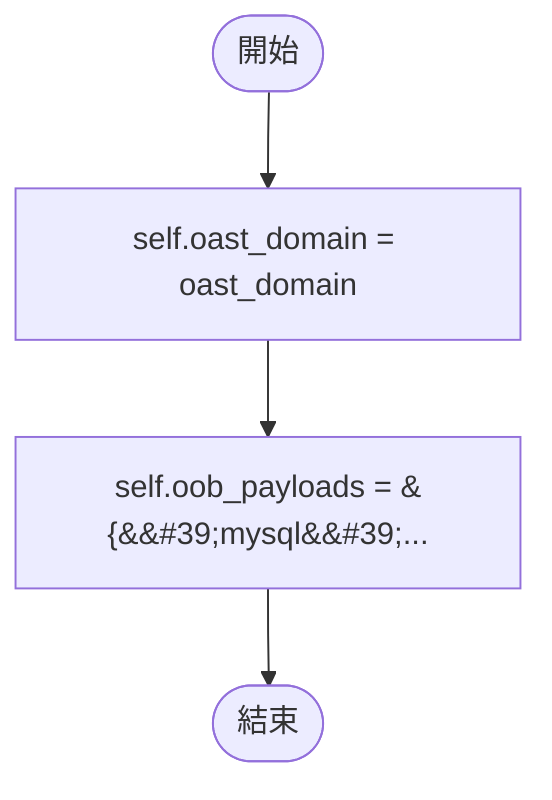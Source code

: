 flowchart TB
    n1([開始])
    n2([結束])
    n3[self.oast_domain = oast_domain]
    n4[self.oob_payloads = &#123;&amp;&#35;39;mysql&amp;&#35;39;...]
    n1 --> n3
    n3 --> n4
    n4 --> n2